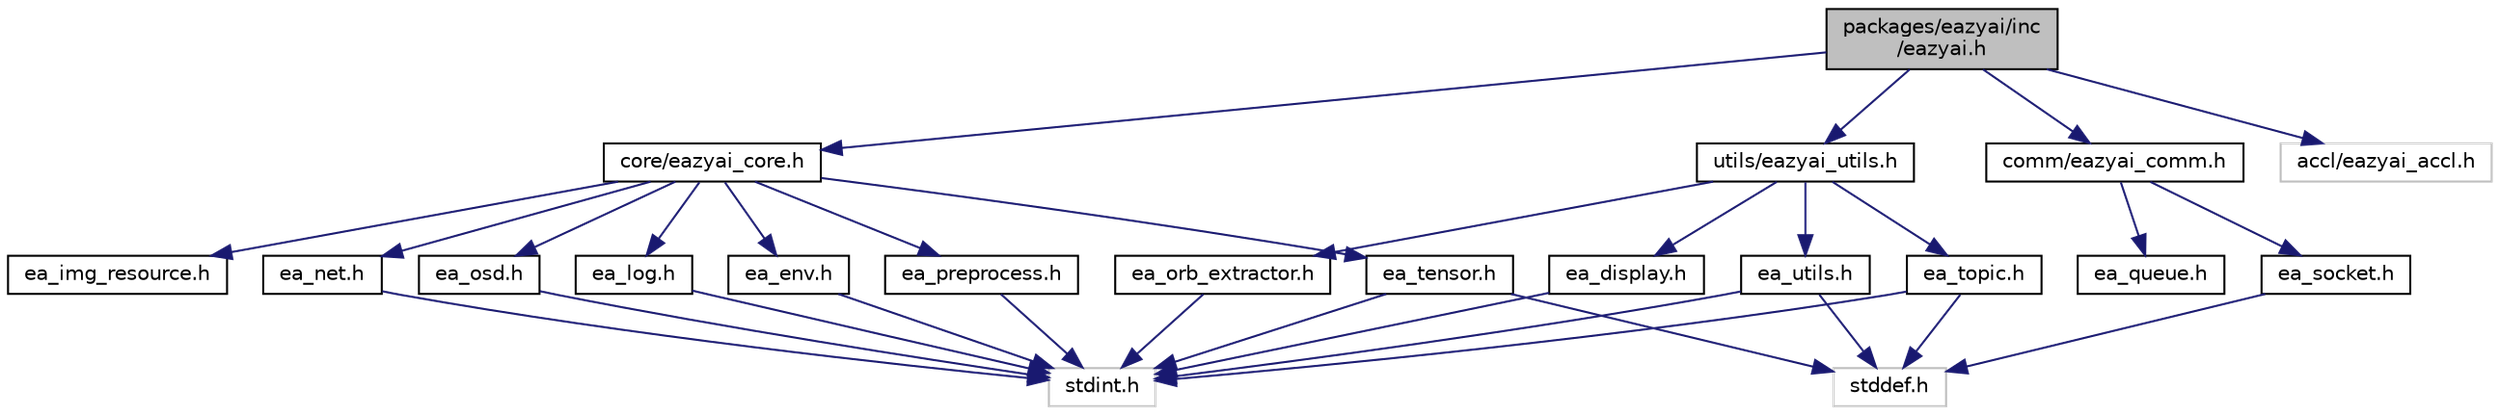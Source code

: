 digraph "packages/eazyai/inc/eazyai.h"
{
 // INTERACTIVE_SVG=YES
 // LATEX_PDF_SIZE
  bgcolor="transparent";
  edge [fontname="Helvetica",fontsize="10",labelfontname="Helvetica",labelfontsize="10"];
  node [fontname="Helvetica",fontsize="10",shape=record];
  Node1 [label="packages/eazyai/inc\l/eazyai.h",height=0.2,width=0.4,color="black", fillcolor="grey75", style="filled", fontcolor="black",tooltip="The public interfaces of EazyAI framwork."];
  Node1 -> Node2 [color="midnightblue",fontsize="10",style="solid",fontname="Helvetica"];
  Node2 [label="core/eazyai_core.h",height=0.2,width=0.4,color="black",URL="$db/d37/eazyai__core_8h.html",tooltip="The public interfaces of EazyAI Core framwork."];
  Node2 -> Node3 [color="midnightblue",fontsize="10",style="solid",fontname="Helvetica"];
  Node3 [label="ea_log.h",height=0.2,width=0.4,color="black",URL="$d4/dd7/ea__log_8h.html",tooltip="The interface of EazyAI Log."];
  Node3 -> Node4 [color="midnightblue",fontsize="10",style="solid",fontname="Helvetica"];
  Node4 [label="stdint.h",height=0.2,width=0.4,color="grey75",tooltip=" "];
  Node2 -> Node5 [color="midnightblue",fontsize="10",style="solid",fontname="Helvetica"];
  Node5 [label="ea_env.h",height=0.2,width=0.4,color="black",URL="$de/d0e/ea__env_8h.html",tooltip="The interface of EazyAI Environment."];
  Node5 -> Node4 [color="midnightblue",fontsize="10",style="solid",fontname="Helvetica"];
  Node2 -> Node6 [color="midnightblue",fontsize="10",style="solid",fontname="Helvetica"];
  Node6 [label="ea_tensor.h",height=0.2,width=0.4,color="black",URL="$d1/d3f/ea__tensor_8h.html",tooltip="The interface of EazyAI tensor."];
  Node6 -> Node4 [color="midnightblue",fontsize="10",style="solid",fontname="Helvetica"];
  Node6 -> Node7 [color="midnightblue",fontsize="10",style="solid",fontname="Helvetica"];
  Node7 [label="stddef.h",height=0.2,width=0.4,color="grey75",tooltip=" "];
  Node2 -> Node8 [color="midnightblue",fontsize="10",style="solid",fontname="Helvetica"];
  Node8 [label="ea_img_resource.h",height=0.2,width=0.4,color="black",URL="$d3/d47/ea__img__resource_8h.html",tooltip="The interface of EazyAI Image Resource."];
  Node2 -> Node9 [color="midnightblue",fontsize="10",style="solid",fontname="Helvetica"];
  Node9 [label="ea_preprocess.h",height=0.2,width=0.4,color="black",URL="$d7/d5e/ea__preprocess_8h.html",tooltip="The interface of EazyAI Preprocess."];
  Node9 -> Node4 [color="midnightblue",fontsize="10",style="solid",fontname="Helvetica"];
  Node2 -> Node10 [color="midnightblue",fontsize="10",style="solid",fontname="Helvetica"];
  Node10 [label="ea_net.h",height=0.2,width=0.4,color="black",URL="$d1/d6c/ea__net_8h.html",tooltip="The interface of EazyAI Network."];
  Node10 -> Node4 [color="midnightblue",fontsize="10",style="solid",fontname="Helvetica"];
  Node2 -> Node11 [color="midnightblue",fontsize="10",style="solid",fontname="Helvetica"];
  Node11 [label="ea_osd.h",height=0.2,width=0.4,color="black",URL="$d3/d08/ea__osd_8h.html",tooltip="The interface of EazyAI OSD (on screen/stream display)."];
  Node11 -> Node4 [color="midnightblue",fontsize="10",style="solid",fontname="Helvetica"];
  Node1 -> Node12 [color="midnightblue",fontsize="10",style="solid",fontname="Helvetica"];
  Node12 [label="utils/eazyai_utils.h",height=0.2,width=0.4,color="black",URL="$db/d1e/eazyai__utils_8h.html",tooltip="The public interfaces of the whole EazyAI utility modules."];
  Node12 -> Node13 [color="midnightblue",fontsize="10",style="solid",fontname="Helvetica"];
  Node13 [label="ea_display.h",height=0.2,width=0.4,color="black",URL="$d0/d71/ea__display_8h.html",tooltip="The interface of EazyAI Display."];
  Node13 -> Node4 [color="midnightblue",fontsize="10",style="solid",fontname="Helvetica"];
  Node12 -> Node14 [color="midnightblue",fontsize="10",style="solid",fontname="Helvetica"];
  Node14 [label="ea_utils.h",height=0.2,width=0.4,color="black",URL="$dd/d42/ea__utils_8h.html",tooltip="The public interfaces of EazyAI utilities."];
  Node14 -> Node4 [color="midnightblue",fontsize="10",style="solid",fontname="Helvetica"];
  Node14 -> Node7 [color="midnightblue",fontsize="10",style="solid",fontname="Helvetica"];
  Node12 -> Node15 [color="midnightblue",fontsize="10",style="solid",fontname="Helvetica"];
  Node15 [label="ea_orb_extractor.h",height=0.2,width=0.4,color="black",URL="$da/d7c/ea__orb__extractor_8h.html",tooltip=" "];
  Node15 -> Node4 [color="midnightblue",fontsize="10",style="solid",fontname="Helvetica"];
  Node12 -> Node16 [color="midnightblue",fontsize="10",style="solid",fontname="Helvetica"];
  Node16 [label="ea_topic.h",height=0.2,width=0.4,color="black",URL="$dc/db6/ea__topic_8h.html",tooltip=" "];
  Node16 -> Node4 [color="midnightblue",fontsize="10",style="solid",fontname="Helvetica"];
  Node16 -> Node7 [color="midnightblue",fontsize="10",style="solid",fontname="Helvetica"];
  Node1 -> Node17 [color="midnightblue",fontsize="10",style="solid",fontname="Helvetica"];
  Node17 [label="comm/eazyai_comm.h",height=0.2,width=0.4,color="black",URL="$d8/da8/eazyai__comm_8h.html",tooltip="The interface of EazyAI thread message queue."];
  Node17 -> Node18 [color="midnightblue",fontsize="10",style="solid",fontname="Helvetica"];
  Node18 [label="ea_queue.h",height=0.2,width=0.4,color="black",URL="$d7/d4f/ea__queue_8h.html",tooltip="The interface of EazyAI thread message queue."];
  Node17 -> Node19 [color="midnightblue",fontsize="10",style="solid",fontname="Helvetica"];
  Node19 [label="ea_socket.h",height=0.2,width=0.4,color="black",URL="$da/d5f/ea__socket_8h.html",tooltip="The interface of EazyAI socket."];
  Node19 -> Node7 [color="midnightblue",fontsize="10",style="solid",fontname="Helvetica"];
  Node1 -> Node20 [color="midnightblue",fontsize="10",style="solid",fontname="Helvetica"];
  Node20 [label="accl/eazyai_accl.h",height=0.2,width=0.4,color="grey75",tooltip=" "];
}
